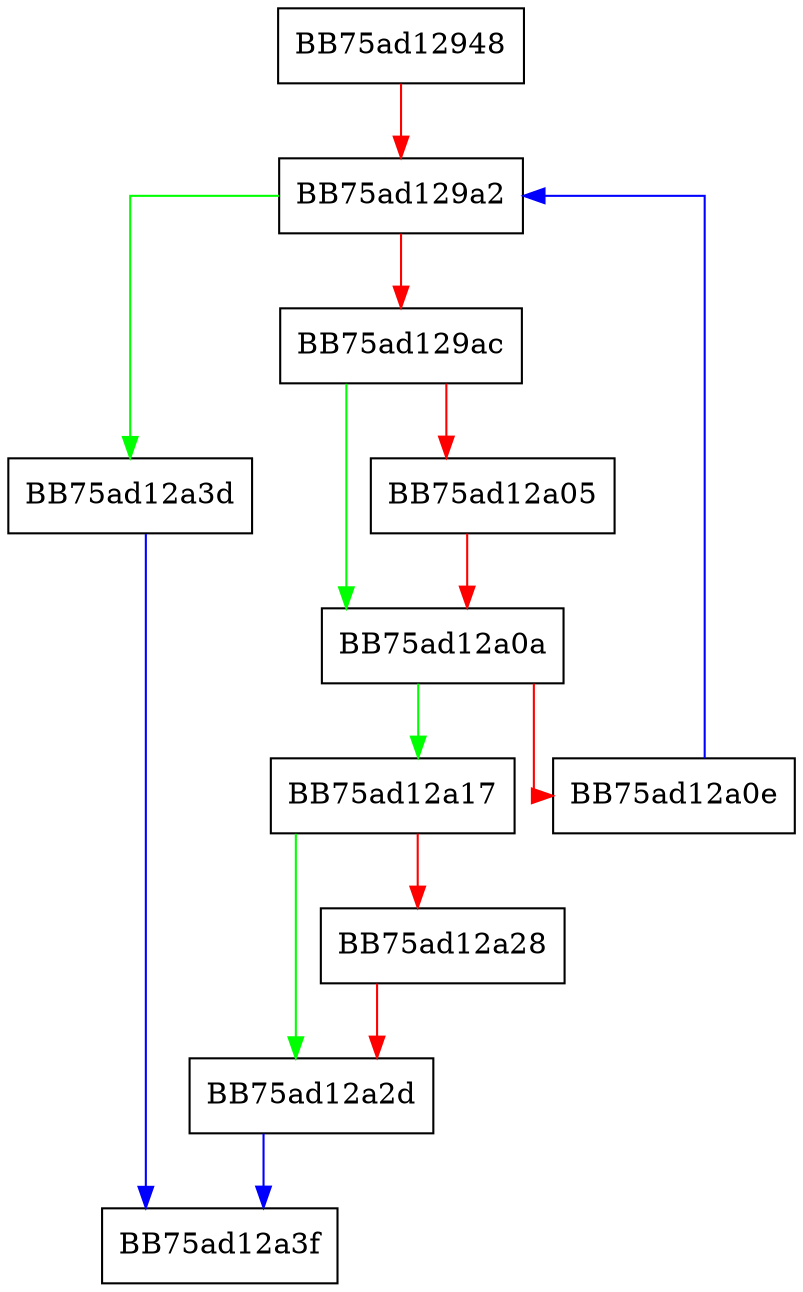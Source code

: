 digraph LoadVersion {
  node [shape="box"];
  graph [splines=ortho];
  BB75ad12948 -> BB75ad129a2 [color="red"];
  BB75ad129a2 -> BB75ad12a3d [color="green"];
  BB75ad129a2 -> BB75ad129ac [color="red"];
  BB75ad129ac -> BB75ad12a0a [color="green"];
  BB75ad129ac -> BB75ad12a05 [color="red"];
  BB75ad12a05 -> BB75ad12a0a [color="red"];
  BB75ad12a0a -> BB75ad12a17 [color="green"];
  BB75ad12a0a -> BB75ad12a0e [color="red"];
  BB75ad12a0e -> BB75ad129a2 [color="blue"];
  BB75ad12a17 -> BB75ad12a2d [color="green"];
  BB75ad12a17 -> BB75ad12a28 [color="red"];
  BB75ad12a28 -> BB75ad12a2d [color="red"];
  BB75ad12a2d -> BB75ad12a3f [color="blue"];
  BB75ad12a3d -> BB75ad12a3f [color="blue"];
}